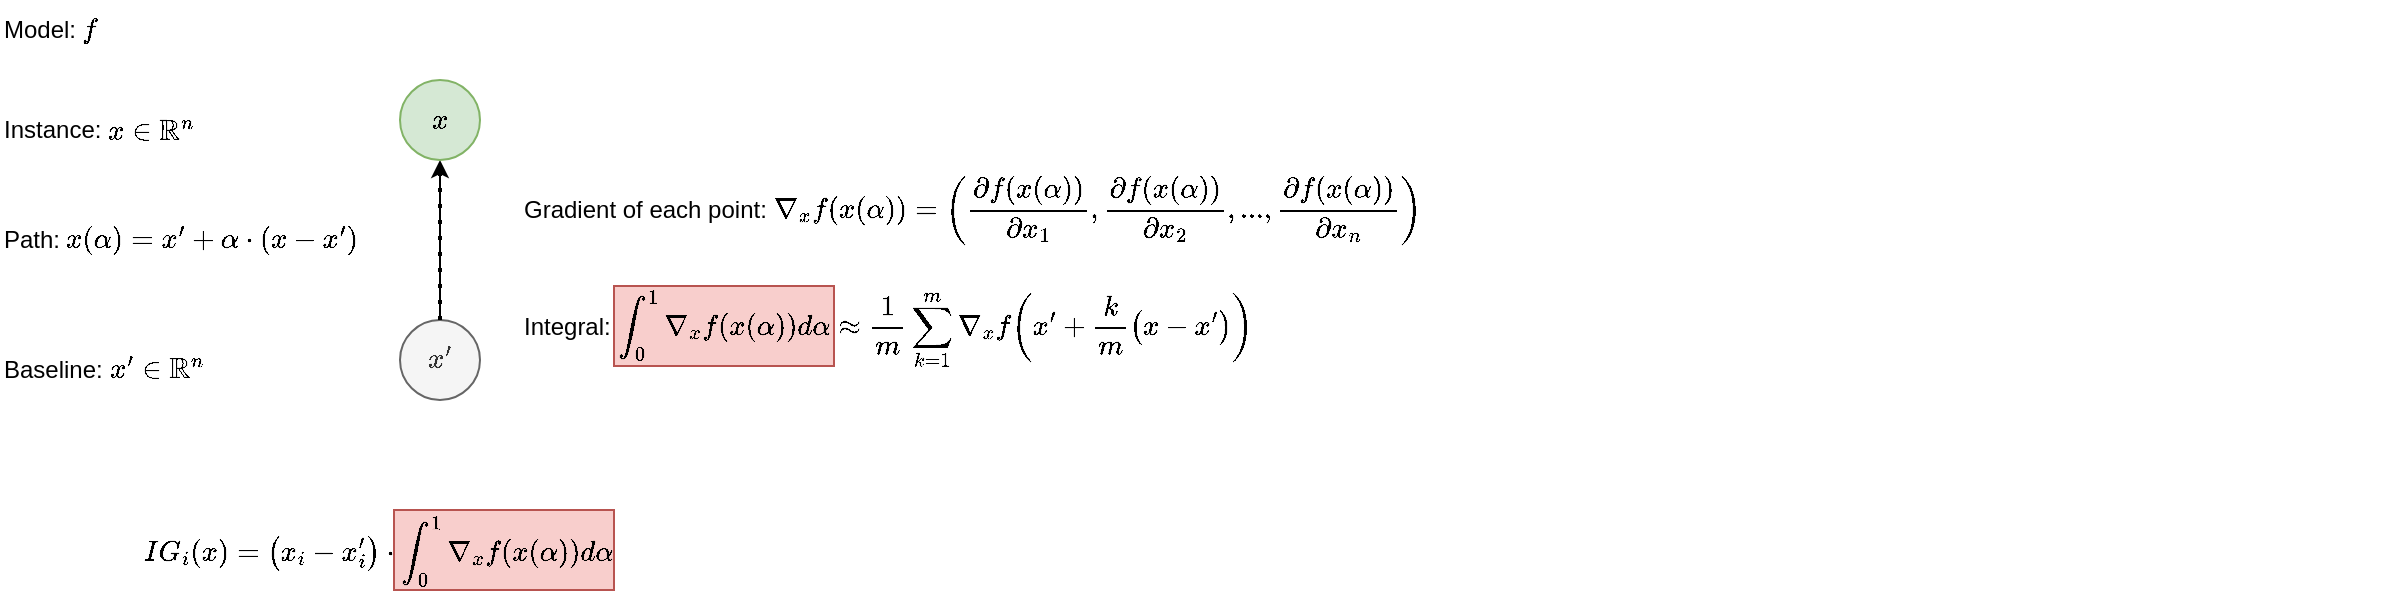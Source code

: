 <mxfile version="25.0.2">
  <diagram name="Page-1" id="urEewburkKbysRSCPtlk">
    <mxGraphModel dx="1020" dy="449" grid="1" gridSize="10" guides="1" tooltips="1" connect="1" arrows="1" fold="1" page="1" pageScale="1" pageWidth="850" pageHeight="1100" math="1" shadow="0">
      <root>
        <mxCell id="0" />
        <mxCell id="1" parent="0" />
        <mxCell id="lgws0j_09qK_pkQMxe0W-31" value="" style="rounded=0;whiteSpace=wrap;html=1;fillColor=#f8cecc;strokeColor=#b85450;" parent="1" vertex="1">
          <mxGeometry x="237" y="455" width="110" height="40" as="geometry" />
        </mxCell>
        <mxCell id="lgws0j_09qK_pkQMxe0W-30" value="" style="rounded=0;whiteSpace=wrap;html=1;fillColor=#f8cecc;strokeColor=#b85450;" parent="1" vertex="1">
          <mxGeometry x="347" y="343" width="110" height="40" as="geometry" />
        </mxCell>
        <mxCell id="lgws0j_09qK_pkQMxe0W-1" value="Baseline: \(x^\prime\in\mathbb{R}^n\)" style="text;html=1;align=left;verticalAlign=middle;resizable=0;points=[];autosize=1;strokeColor=none;fillColor=none;" parent="1" vertex="1">
          <mxGeometry x="40" y="370" width="220" height="30" as="geometry" />
        </mxCell>
        <mxCell id="lgws0j_09qK_pkQMxe0W-23" style="edgeStyle=orthogonalEdgeStyle;rounded=0;orthogonalLoop=1;jettySize=auto;html=1;entryX=0.5;entryY=1;entryDx=0;entryDy=0;" parent="1" source="lgws0j_09qK_pkQMxe0W-2" target="lgws0j_09qK_pkQMxe0W-3" edge="1">
          <mxGeometry relative="1" as="geometry" />
        </mxCell>
        <mxCell id="lgws0j_09qK_pkQMxe0W-2" value="\(x^\prime\)" style="ellipse;whiteSpace=wrap;html=1;aspect=fixed;fillColor=#f5f5f5;fontColor=#333333;strokeColor=#666666;" parent="1" vertex="1">
          <mxGeometry x="240" y="360" width="40" height="40" as="geometry" />
        </mxCell>
        <mxCell id="lgws0j_09qK_pkQMxe0W-3" value="\(x\)" style="ellipse;whiteSpace=wrap;html=1;aspect=fixed;fillColor=#d5e8d4;strokeColor=#82b366;" parent="1" vertex="1">
          <mxGeometry x="240" y="240" width="40" height="40" as="geometry" />
        </mxCell>
        <mxCell id="lgws0j_09qK_pkQMxe0W-4" value="Instance: \(x\in\mathbb{R}^n\)" style="text;html=1;align=left;verticalAlign=middle;resizable=0;points=[];autosize=1;strokeColor=none;fillColor=none;" parent="1" vertex="1">
          <mxGeometry x="40" y="250" width="180" height="30" as="geometry" />
        </mxCell>
        <mxCell id="lgws0j_09qK_pkQMxe0W-7" value="Path: \(x(\alpha)=x^\prime+\alpha\cdot(x-x^\prime)\)" style="text;html=1;align=left;verticalAlign=middle;resizable=0;points=[];autosize=1;strokeColor=none;fillColor=none;" parent="1" vertex="1">
          <mxGeometry x="40" y="305" width="300" height="30" as="geometry" />
        </mxCell>
        <mxCell id="lgws0j_09qK_pkQMxe0W-8" value="Gradient of each point: `\nabla_xf(x(\alpha))=\left(\frac{\partial f(x(\alpha))}{\partial x_1},\frac{\partial f(x(\alpha))}{\partial x_2},...,\frac{\partial f(x(\alpha))}{\partial x_n}\right)`" style="text;html=1;align=left;verticalAlign=middle;resizable=0;points=[];autosize=1;strokeColor=none;fillColor=none;" parent="1" vertex="1">
          <mxGeometry x="300" y="290" width="930" height="30" as="geometry" />
        </mxCell>
        <mxCell id="lgws0j_09qK_pkQMxe0W-9" value="Integral: `\int_0^1\nabla_xf(x(\alpha))d\alpha\approx\frac{1}{m}\sum_{k=1}^m\nabla_xf\left(x^\prime+\frac{k}{m}(x-x^\prime)\right)`" style="text;html=1;align=left;verticalAlign=middle;resizable=0;points=[];autosize=1;strokeColor=none;fillColor=none;" parent="1" vertex="1">
          <mxGeometry x="300" y="350" width="710" height="30" as="geometry" />
        </mxCell>
        <mxCell id="lgws0j_09qK_pkQMxe0W-28" value="" style="endArrow=none;dashed=1;html=1;dashPattern=1 3;strokeWidth=2;rounded=0;entryX=0.5;entryY=1;entryDx=0;entryDy=0;exitX=0.5;exitY=0;exitDx=0;exitDy=0;" parent="1" source="lgws0j_09qK_pkQMxe0W-2" target="lgws0j_09qK_pkQMxe0W-3" edge="1">
          <mxGeometry width="50" height="50" relative="1" as="geometry">
            <mxPoint x="180" y="390" as="sourcePoint" />
            <mxPoint x="230" y="340" as="targetPoint" />
          </mxGeometry>
        </mxCell>
        <mxCell id="lgws0j_09qK_pkQMxe0W-29" value="`IG_i(x)=(x_i-x_i^\prime)\cdot\int_0^1\nabla_xf(x(\alpha))d\alpha`" style="text;html=1;align=left;verticalAlign=middle;resizable=0;points=[];autosize=1;strokeColor=none;fillColor=none;" parent="1" vertex="1">
          <mxGeometry x="110" y="460" width="370" height="30" as="geometry" />
        </mxCell>
        <mxCell id="lgws0j_09qK_pkQMxe0W-32" value="Model: \(f\)" style="text;html=1;align=left;verticalAlign=middle;resizable=0;points=[];autosize=1;strokeColor=none;fillColor=none;" parent="1" vertex="1">
          <mxGeometry x="40" y="200" width="80" height="30" as="geometry" />
        </mxCell>
      </root>
    </mxGraphModel>
  </diagram>
</mxfile>
